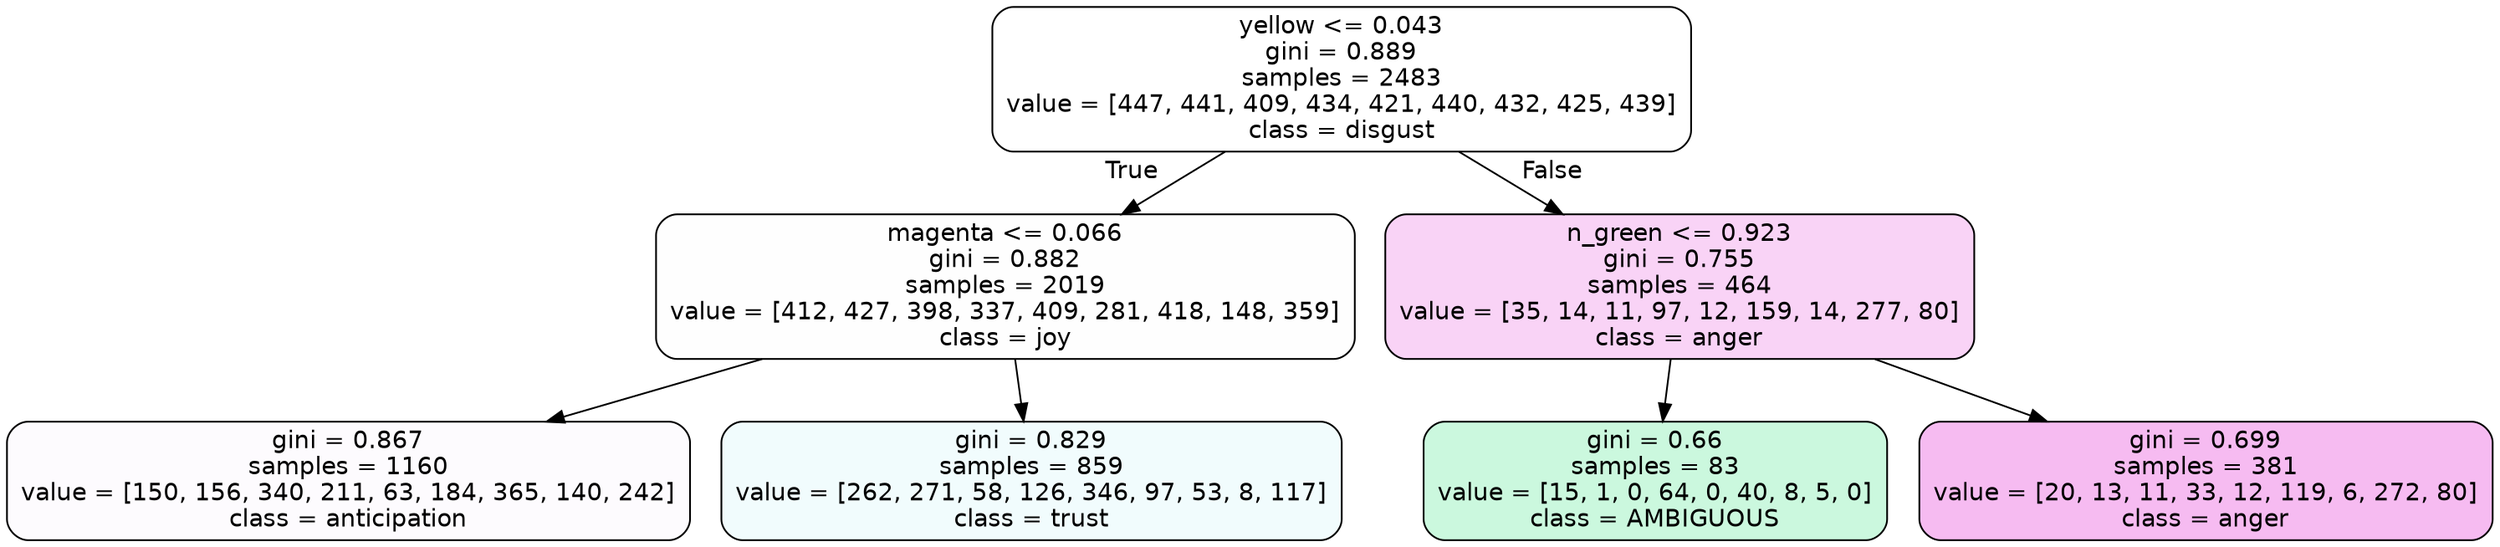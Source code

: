 digraph Tree {
node [shape=box, style="filled, rounded", color="black", fontname=helvetica] ;
edge [fontname=helvetica] ;
0 [label="yellow <= 0.043\ngini = 0.889\nsamples = 2483\nvalue = [447, 441, 409, 434, 421, 440, 432, 425, 439]\nclass = disgust", fillcolor="#e5813900"] ;
1 [label="magenta <= 0.066\ngini = 0.882\nsamples = 2019\nvalue = [412, 427, 398, 337, 409, 281, 418, 148, 359]\nclass = joy", fillcolor="#d7e53901"] ;
0 -> 1 [labeldistance=2.5, labelangle=45, headlabel="True"] ;
2 [label="gini = 0.867\nsamples = 1160\nvalue = [150, 156, 340, 211, 63, 184, 365, 140, 242]\nclass = anticipation", fillcolor="#8139e504"] ;
1 -> 2 ;
3 [label="gini = 0.829\nsamples = 859\nvalue = [262, 271, 58, 126, 346, 97, 53, 8, 117]\nclass = trust", fillcolor="#39d7e512"] ;
1 -> 3 ;
4 [label="n_green <= 0.923\ngini = 0.755\nsamples = 464\nvalue = [35, 14, 11, 97, 12, 159, 14, 277, 80]\nclass = anger", fillcolor="#e539d738"] ;
0 -> 4 [labeldistance=2.5, labelangle=-45, headlabel="False"] ;
5 [label="gini = 0.66\nsamples = 83\nvalue = [15, 1, 0, 64, 0, 40, 8, 5, 0]\nclass = AMBIGUOUS", fillcolor="#39e58142"] ;
4 -> 5 ;
6 [label="gini = 0.699\nsamples = 381\nvalue = [20, 13, 11, 33, 12, 119, 6, 272, 80]\nclass = anger", fillcolor="#e539d757"] ;
4 -> 6 ;
}